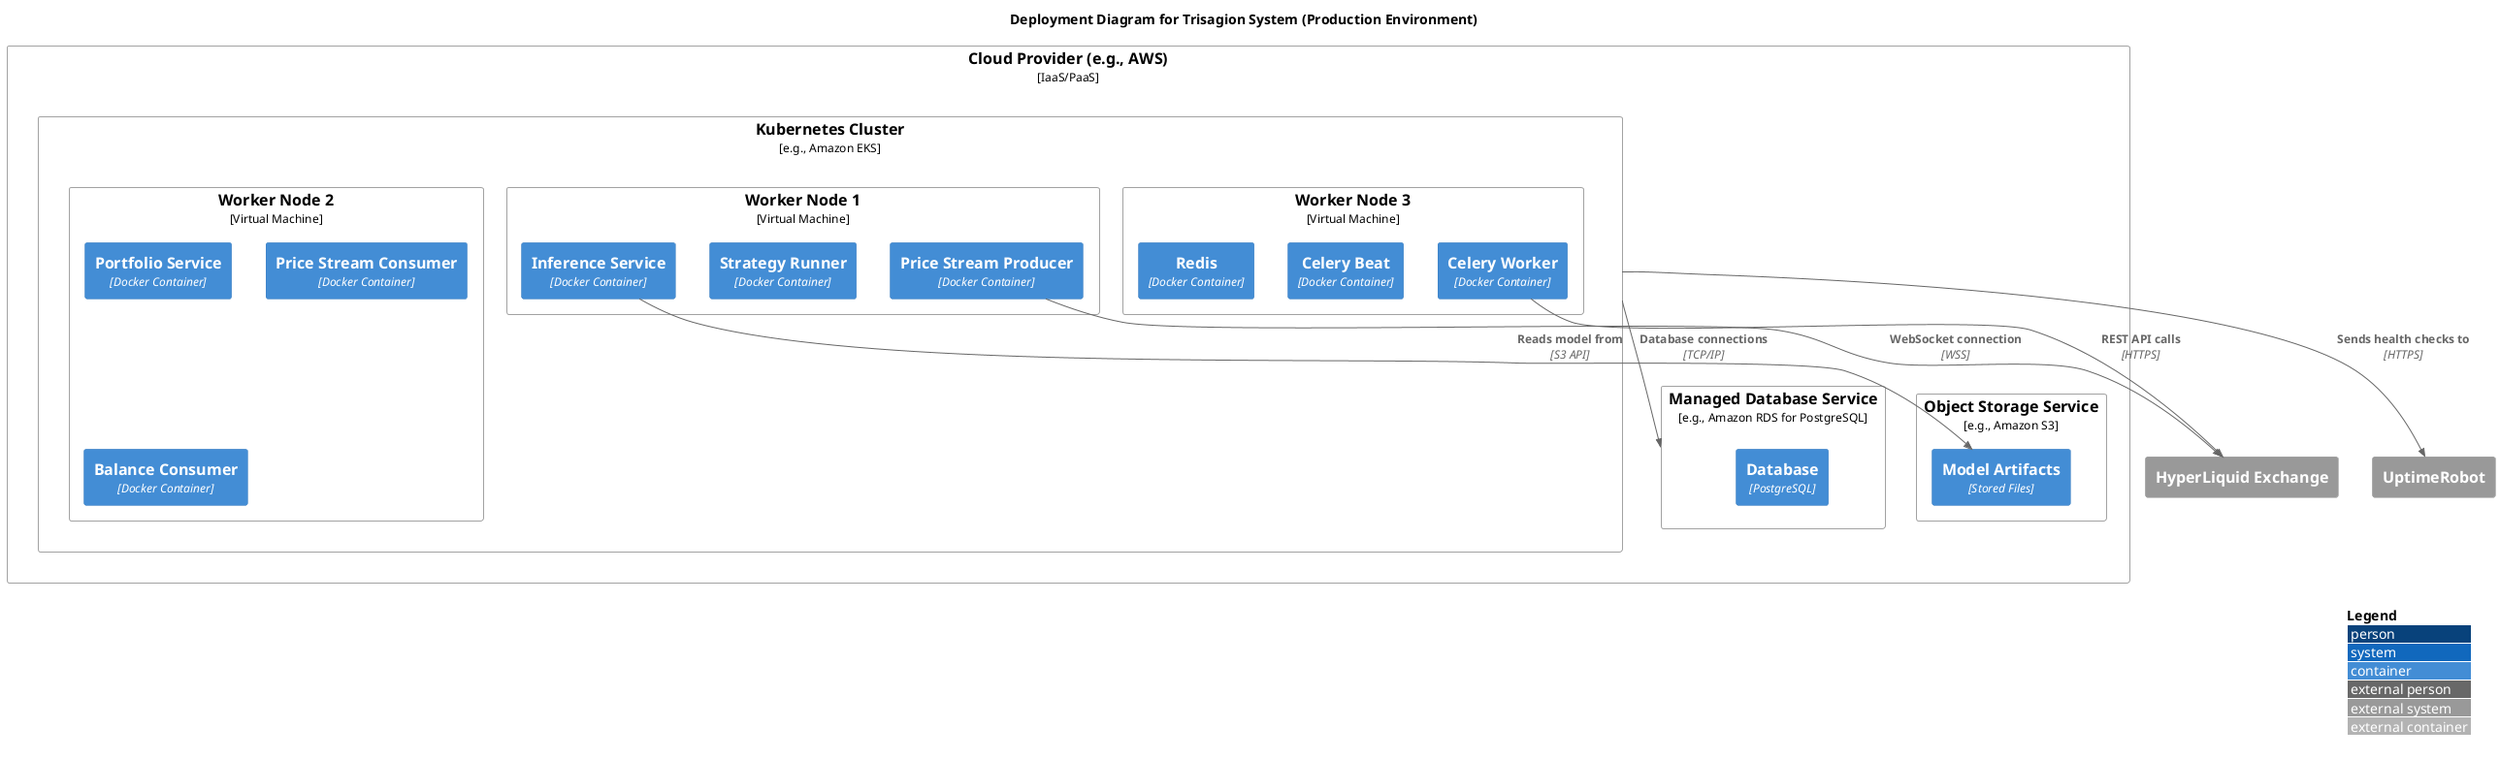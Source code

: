 @startuml Production Deployment
!include <C4/C4_Deployment.puml>

LAYOUT_WITH_LEGEND()

title Deployment Diagram for Trisagion System (Production Environment)

Deployment_Node(cloud_provider, "Cloud Provider (e.g., AWS)", "IaaS/PaaS") {
    Deployment_Node(k8s_cluster, "Kubernetes Cluster", "e.g., Amazon EKS") {
        Deployment_Node(worker_node_1, "Worker Node 1", "Virtual Machine") {
            Container(inference_service_pod, "Inference Service", "Docker Container")
            Container(strategy_runner_pod, "Strategy Runner", "Docker Container")
            Container(price_stream_producer_pod, "Price Stream Producer", "Docker Container")
        }
        Deployment_Node(worker_node_2, "Worker Node 2", "Virtual Machine") {
            Container(portfolio_service_pod, "Portfolio Service", "Docker Container")
            Container(price_stream_consumer_pod, "Price Stream Consumer", "Docker Container")
            Container(balance_consumer_pod, "Balance Consumer", "Docker Container")
        }
        Deployment_Node(worker_node_3, "Worker Node 3", "Virtual Machine") {
            Container(celery_worker_pod, "Celery Worker", "Docker Container")
            Container(celery_beat_pod, "Celery Beat", "Docker Container")
            Container(redis_pod, "Redis", "Docker Container")
        }
    }

    Deployment_Node(rds, "Managed Database Service", "e.g., Amazon RDS for PostgreSQL") {
        Container(db_instance, "Database", "PostgreSQL")
    }

    Deployment_Node(s3, "Object Storage Service", "e.g., Amazon S3") {
        Container(model_artifacts, "Model Artifacts", "Stored Files")
    }
}

System_Ext(hyperliquid, "HyperLiquid Exchange")
System_Ext(uptime_robot, "UptimeRobot")

Rel(inference_service_pod, model_artifacts, "Reads model from", "S3 API")
Rel(price_stream_producer_pod, hyperliquid, "WebSocket connection", "WSS")
Rel(celery_worker_pod, hyperliquid, "REST API calls", "HTTPS")
Rel(k8s_cluster, rds, "Database connections", "TCP/IP")
Rel(k8s_cluster, uptime_robot, "Sends health checks to", "HTTPS")

@enduml
